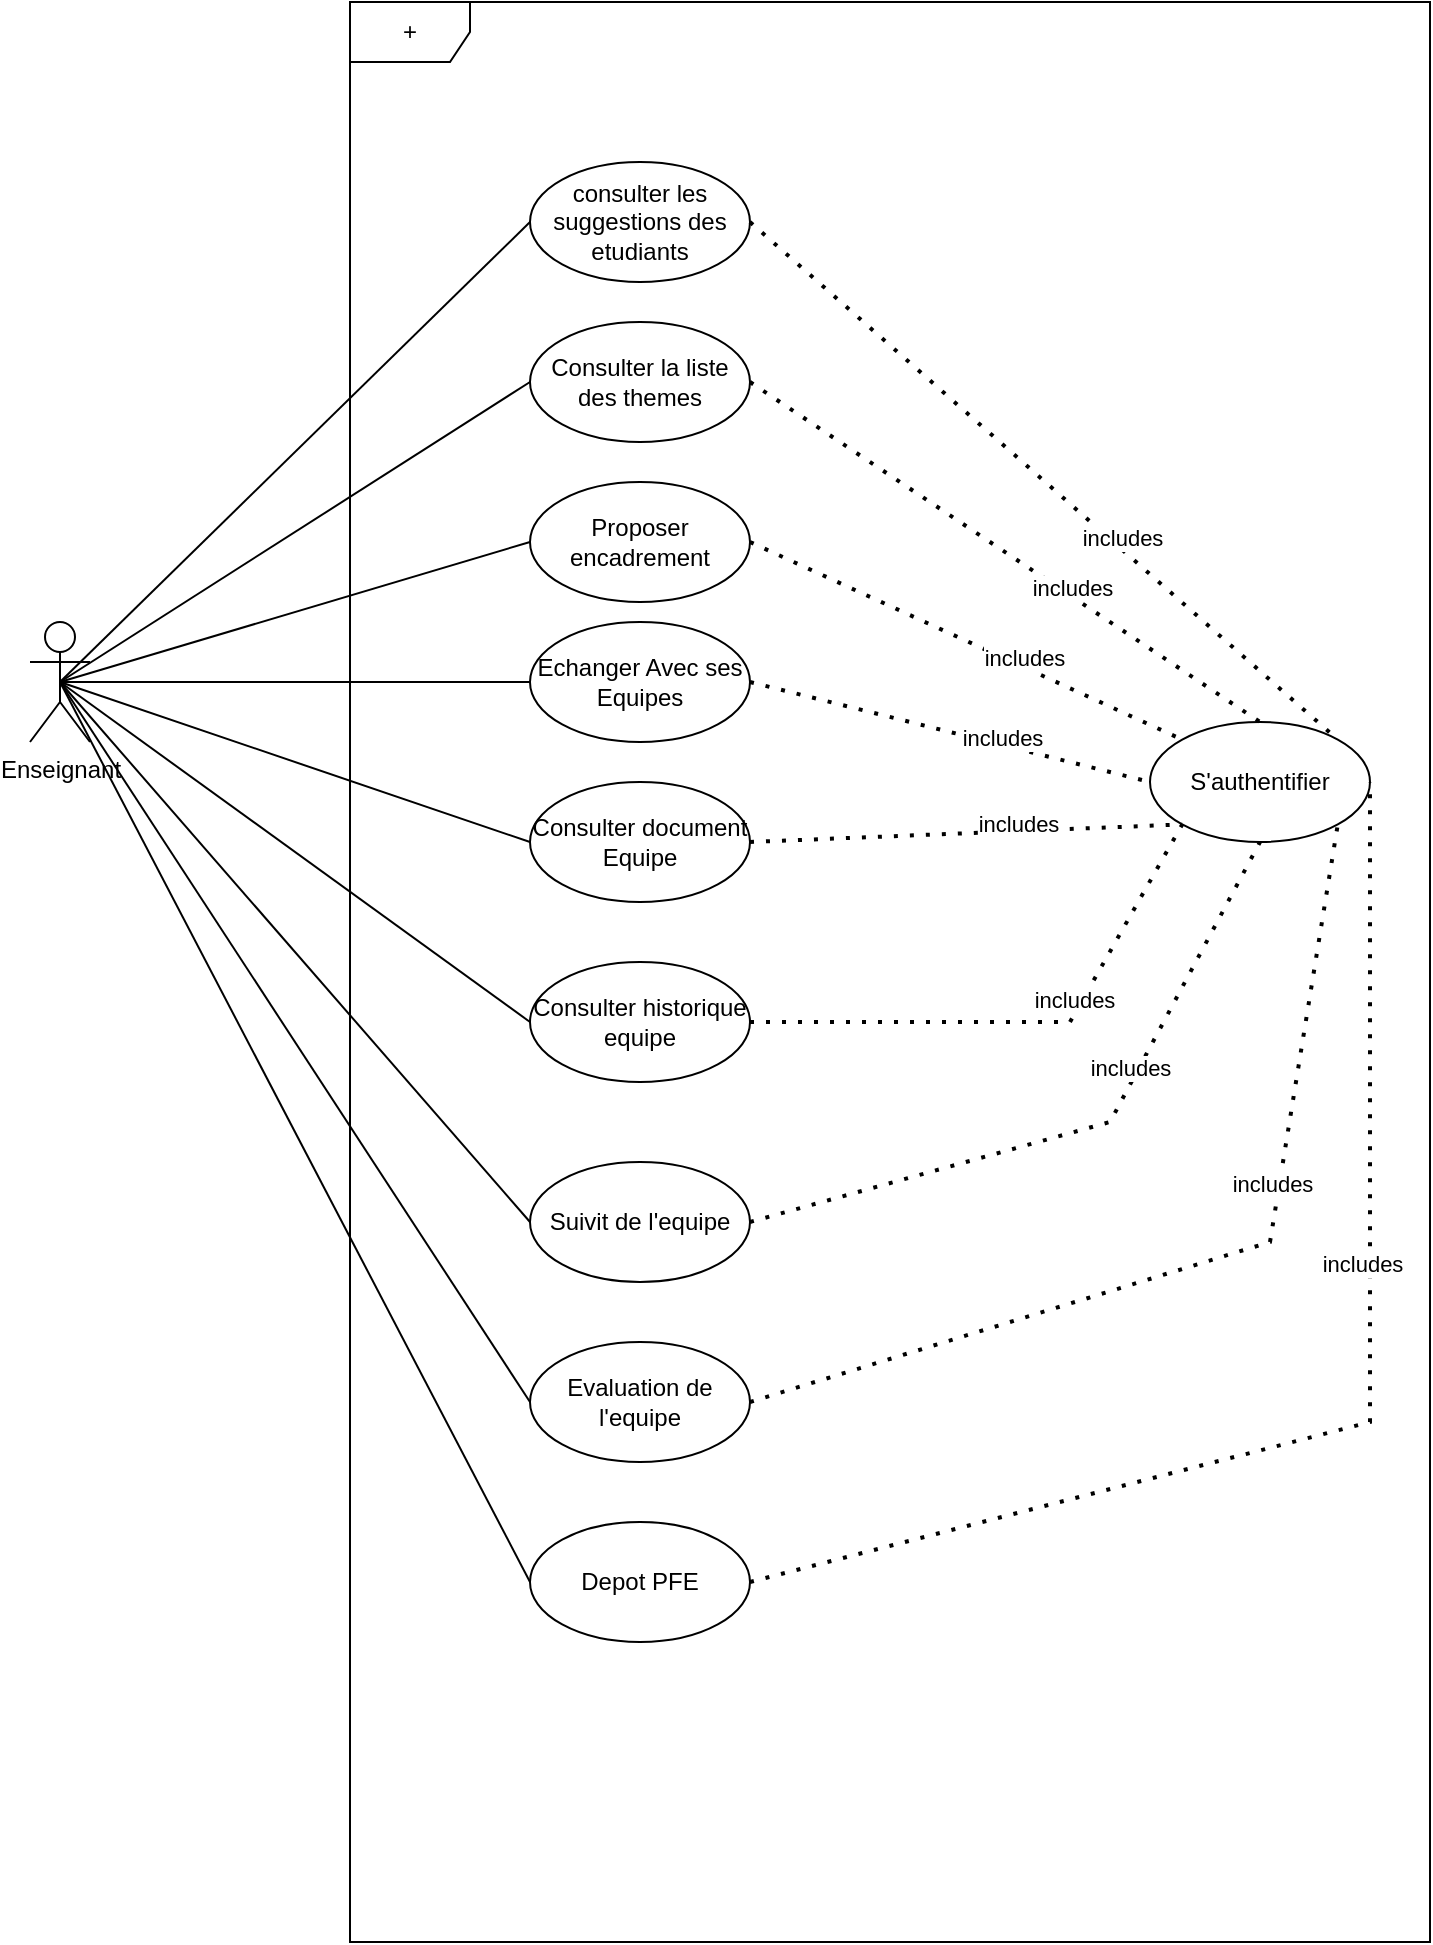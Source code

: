 <mxfile version="16.6.6" type="github">
  <diagram id="6mWhnLM4HhdLklqzZbzq" name="Page-1">
    <mxGraphModel dx="1180" dy="580" grid="1" gridSize="10" guides="1" tooltips="1" connect="1" arrows="1" fold="1" page="1" pageScale="1" pageWidth="827" pageHeight="1169" math="0" shadow="0">
      <root>
        <mxCell id="0" />
        <mxCell id="1" parent="0" />
        <mxCell id="H8sXZKmlOhGTaslM25iI-1" value="+" style="shape=umlFrame;whiteSpace=wrap;html=1;" parent="1" vertex="1">
          <mxGeometry x="240" y="40" width="540" height="970" as="geometry" />
        </mxCell>
        <mxCell id="H8sXZKmlOhGTaslM25iI-2" value="Enseignant" style="shape=umlActor;verticalLabelPosition=bottom;verticalAlign=top;html=1;outlineConnect=0;" parent="1" vertex="1">
          <mxGeometry x="80" y="350" width="30" height="60" as="geometry" />
        </mxCell>
        <mxCell id="H8sXZKmlOhGTaslM25iI-3" value="consulter les suggestions des etudiants" style="ellipse;whiteSpace=wrap;html=1;" parent="1" vertex="1">
          <mxGeometry x="330" y="120" width="110" height="60" as="geometry" />
        </mxCell>
        <mxCell id="H8sXZKmlOhGTaslM25iI-5" value="Consulter la liste des themes" style="ellipse;whiteSpace=wrap;html=1;" parent="1" vertex="1">
          <mxGeometry x="330" y="200" width="110" height="60" as="geometry" />
        </mxCell>
        <mxCell id="H8sXZKmlOhGTaslM25iI-6" value="Proposer encadrement" style="ellipse;whiteSpace=wrap;html=1;" parent="1" vertex="1">
          <mxGeometry x="330" y="280" width="110" height="60" as="geometry" />
        </mxCell>
        <mxCell id="5gqP__IOoCqP4Ey7bsc8-1" value="" style="endArrow=none;html=1;rounded=0;entryX=0;entryY=0.5;entryDx=0;entryDy=0;exitX=0.5;exitY=0.5;exitDx=0;exitDy=0;exitPerimeter=0;" edge="1" parent="1" source="H8sXZKmlOhGTaslM25iI-2" target="H8sXZKmlOhGTaslM25iI-3">
          <mxGeometry width="50" height="50" relative="1" as="geometry">
            <mxPoint x="190" y="130" as="sourcePoint" />
            <mxPoint x="240" y="80" as="targetPoint" />
          </mxGeometry>
        </mxCell>
        <mxCell id="5gqP__IOoCqP4Ey7bsc8-2" value="" style="endArrow=none;html=1;rounded=0;entryX=0;entryY=0.5;entryDx=0;entryDy=0;exitX=0.5;exitY=0.5;exitDx=0;exitDy=0;exitPerimeter=0;" edge="1" parent="1" source="H8sXZKmlOhGTaslM25iI-2" target="H8sXZKmlOhGTaslM25iI-5">
          <mxGeometry width="50" height="50" relative="1" as="geometry">
            <mxPoint x="170" y="280" as="sourcePoint" />
            <mxPoint x="220" y="230" as="targetPoint" />
          </mxGeometry>
        </mxCell>
        <mxCell id="5gqP__IOoCqP4Ey7bsc8-3" value="" style="endArrow=none;html=1;rounded=0;entryX=0;entryY=0.5;entryDx=0;entryDy=0;exitX=0.5;exitY=0.5;exitDx=0;exitDy=0;exitPerimeter=0;" edge="1" parent="1" source="H8sXZKmlOhGTaslM25iI-2" target="H8sXZKmlOhGTaslM25iI-6">
          <mxGeometry width="50" height="50" relative="1" as="geometry">
            <mxPoint x="140" y="220" as="sourcePoint" />
            <mxPoint x="190" y="170" as="targetPoint" />
          </mxGeometry>
        </mxCell>
        <mxCell id="5gqP__IOoCqP4Ey7bsc8-7" value="Echanger Avec ses Equipes&lt;br&gt;" style="ellipse;whiteSpace=wrap;html=1;" vertex="1" parent="1">
          <mxGeometry x="330" y="350" width="110" height="60" as="geometry" />
        </mxCell>
        <mxCell id="5gqP__IOoCqP4Ey7bsc8-8" value="Consulter document Equipe" style="ellipse;whiteSpace=wrap;html=1;" vertex="1" parent="1">
          <mxGeometry x="330" y="430" width="110" height="60" as="geometry" />
        </mxCell>
        <mxCell id="5gqP__IOoCqP4Ey7bsc8-9" value="Consulter historique equipe" style="ellipse;whiteSpace=wrap;html=1;" vertex="1" parent="1">
          <mxGeometry x="330" y="520" width="110" height="60" as="geometry" />
        </mxCell>
        <mxCell id="5gqP__IOoCqP4Ey7bsc8-10" value="Suivit de l&#39;equipe" style="ellipse;whiteSpace=wrap;html=1;" vertex="1" parent="1">
          <mxGeometry x="330" y="620" width="110" height="60" as="geometry" />
        </mxCell>
        <mxCell id="5gqP__IOoCqP4Ey7bsc8-11" value="Evaluation de l&#39;equipe" style="ellipse;whiteSpace=wrap;html=1;" vertex="1" parent="1">
          <mxGeometry x="330" y="710" width="110" height="60" as="geometry" />
        </mxCell>
        <mxCell id="5gqP__IOoCqP4Ey7bsc8-12" value="" style="endArrow=none;html=1;rounded=0;entryX=0;entryY=0.5;entryDx=0;entryDy=0;exitX=0.5;exitY=0.5;exitDx=0;exitDy=0;exitPerimeter=0;" edge="1" parent="1" source="H8sXZKmlOhGTaslM25iI-2" target="5gqP__IOoCqP4Ey7bsc8-7">
          <mxGeometry width="50" height="50" relative="1" as="geometry">
            <mxPoint x="90" y="370" as="sourcePoint" />
            <mxPoint x="140" y="320" as="targetPoint" />
          </mxGeometry>
        </mxCell>
        <mxCell id="5gqP__IOoCqP4Ey7bsc8-13" value="" style="endArrow=none;html=1;rounded=0;entryX=0;entryY=0.5;entryDx=0;entryDy=0;exitX=0.5;exitY=0.5;exitDx=0;exitDy=0;exitPerimeter=0;" edge="1" parent="1" source="H8sXZKmlOhGTaslM25iI-2" target="5gqP__IOoCqP4Ey7bsc8-8">
          <mxGeometry width="50" height="50" relative="1" as="geometry">
            <mxPoint x="120" y="310" as="sourcePoint" />
            <mxPoint x="340" y="390.0" as="targetPoint" />
          </mxGeometry>
        </mxCell>
        <mxCell id="5gqP__IOoCqP4Ey7bsc8-14" value="" style="endArrow=none;html=1;rounded=0;entryX=0;entryY=0.5;entryDx=0;entryDy=0;exitX=0.5;exitY=0.5;exitDx=0;exitDy=0;exitPerimeter=0;" edge="1" parent="1" source="H8sXZKmlOhGTaslM25iI-2" target="5gqP__IOoCqP4Ey7bsc8-9">
          <mxGeometry width="50" height="50" relative="1" as="geometry">
            <mxPoint x="100" y="410" as="sourcePoint" />
            <mxPoint x="340" y="470" as="targetPoint" />
          </mxGeometry>
        </mxCell>
        <mxCell id="5gqP__IOoCqP4Ey7bsc8-15" value="" style="endArrow=none;html=1;rounded=0;exitX=0.5;exitY=0.5;exitDx=0;exitDy=0;exitPerimeter=0;entryX=0;entryY=0.5;entryDx=0;entryDy=0;" edge="1" parent="1" source="H8sXZKmlOhGTaslM25iI-2" target="5gqP__IOoCqP4Ey7bsc8-10">
          <mxGeometry width="50" height="50" relative="1" as="geometry">
            <mxPoint x="160" y="600" as="sourcePoint" />
            <mxPoint x="210" y="550" as="targetPoint" />
          </mxGeometry>
        </mxCell>
        <mxCell id="5gqP__IOoCqP4Ey7bsc8-16" value="" style="endArrow=none;html=1;rounded=0;entryX=0;entryY=0.5;entryDx=0;entryDy=0;exitX=0.5;exitY=0.5;exitDx=0;exitDy=0;exitPerimeter=0;" edge="1" parent="1" source="H8sXZKmlOhGTaslM25iI-2" target="5gqP__IOoCqP4Ey7bsc8-11">
          <mxGeometry width="50" height="50" relative="1" as="geometry">
            <mxPoint x="120" y="670" as="sourcePoint" />
            <mxPoint x="170" y="620" as="targetPoint" />
          </mxGeometry>
        </mxCell>
        <mxCell id="5gqP__IOoCqP4Ey7bsc8-17" value="S&#39;authentifier" style="ellipse;whiteSpace=wrap;html=1;" vertex="1" parent="1">
          <mxGeometry x="640" y="400" width="110" height="60" as="geometry" />
        </mxCell>
        <mxCell id="5gqP__IOoCqP4Ey7bsc8-18" value="" style="endArrow=none;dashed=1;html=1;dashPattern=1 3;strokeWidth=2;rounded=0;exitX=1;exitY=0.5;exitDx=0;exitDy=0;entryX=1;entryY=1;entryDx=0;entryDy=0;" edge="1" parent="1" source="5gqP__IOoCqP4Ey7bsc8-11" target="5gqP__IOoCqP4Ey7bsc8-17">
          <mxGeometry width="50" height="50" relative="1" as="geometry">
            <mxPoint x="550" y="370" as="sourcePoint" />
            <mxPoint x="600" y="320" as="targetPoint" />
            <Array as="points">
              <mxPoint x="700" y="660" />
            </Array>
          </mxGeometry>
        </mxCell>
        <mxCell id="5gqP__IOoCqP4Ey7bsc8-19" value="includes" style="edgeLabel;html=1;align=center;verticalAlign=middle;resizable=0;points=[];" vertex="1" connectable="0" parent="5gqP__IOoCqP4Ey7bsc8-18">
          <mxGeometry x="0.246" y="4" relative="1" as="geometry">
            <mxPoint as="offset" />
          </mxGeometry>
        </mxCell>
        <mxCell id="5gqP__IOoCqP4Ey7bsc8-22" value="" style="endArrow=none;dashed=1;html=1;dashPattern=1 3;strokeWidth=2;rounded=0;exitX=1;exitY=0.5;exitDx=0;exitDy=0;entryX=0.5;entryY=1;entryDx=0;entryDy=0;" edge="1" parent="1" source="5gqP__IOoCqP4Ey7bsc8-10" target="5gqP__IOoCqP4Ey7bsc8-17">
          <mxGeometry width="50" height="50" relative="1" as="geometry">
            <mxPoint x="450" y="750" as="sourcePoint" />
            <mxPoint x="743.532" y="461.407" as="targetPoint" />
            <Array as="points">
              <mxPoint x="620" y="600" />
            </Array>
          </mxGeometry>
        </mxCell>
        <mxCell id="5gqP__IOoCqP4Ey7bsc8-23" value="includes" style="edgeLabel;html=1;align=center;verticalAlign=middle;resizable=0;points=[];" vertex="1" connectable="0" parent="5gqP__IOoCqP4Ey7bsc8-22">
          <mxGeometry x="0.246" y="4" relative="1" as="geometry">
            <mxPoint as="offset" />
          </mxGeometry>
        </mxCell>
        <mxCell id="5gqP__IOoCqP4Ey7bsc8-24" value="" style="endArrow=none;dashed=1;html=1;dashPattern=1 3;strokeWidth=2;rounded=0;exitX=1;exitY=0.5;exitDx=0;exitDy=0;entryX=0;entryY=1;entryDx=0;entryDy=0;" edge="1" parent="1" source="5gqP__IOoCqP4Ey7bsc8-9" target="5gqP__IOoCqP4Ey7bsc8-17">
          <mxGeometry width="50" height="50" relative="1" as="geometry">
            <mxPoint x="450" y="660" as="sourcePoint" />
            <mxPoint x="705" y="470" as="targetPoint" />
            <Array as="points">
              <mxPoint x="600" y="550" />
            </Array>
          </mxGeometry>
        </mxCell>
        <mxCell id="5gqP__IOoCqP4Ey7bsc8-25" value="includes" style="edgeLabel;html=1;align=center;verticalAlign=middle;resizable=0;points=[];" vertex="1" connectable="0" parent="5gqP__IOoCqP4Ey7bsc8-24">
          <mxGeometry x="0.246" y="4" relative="1" as="geometry">
            <mxPoint as="offset" />
          </mxGeometry>
        </mxCell>
        <mxCell id="5gqP__IOoCqP4Ey7bsc8-26" value="" style="endArrow=none;dashed=1;html=1;dashPattern=1 3;strokeWidth=2;rounded=0;exitX=1;exitY=0.5;exitDx=0;exitDy=0;entryX=0;entryY=1;entryDx=0;entryDy=0;" edge="1" parent="1" source="5gqP__IOoCqP4Ey7bsc8-8" target="5gqP__IOoCqP4Ey7bsc8-17">
          <mxGeometry width="50" height="50" relative="1" as="geometry">
            <mxPoint x="450" y="560" as="sourcePoint" />
            <mxPoint x="666.468" y="461.407" as="targetPoint" />
            <Array as="points" />
          </mxGeometry>
        </mxCell>
        <mxCell id="5gqP__IOoCqP4Ey7bsc8-27" value="includes" style="edgeLabel;html=1;align=center;verticalAlign=middle;resizable=0;points=[];" vertex="1" connectable="0" parent="5gqP__IOoCqP4Ey7bsc8-26">
          <mxGeometry x="0.246" y="4" relative="1" as="geometry">
            <mxPoint as="offset" />
          </mxGeometry>
        </mxCell>
        <mxCell id="5gqP__IOoCqP4Ey7bsc8-28" value="" style="endArrow=none;dashed=1;html=1;dashPattern=1 3;strokeWidth=2;rounded=0;exitX=1;exitY=0.5;exitDx=0;exitDy=0;entryX=0;entryY=0.5;entryDx=0;entryDy=0;" edge="1" parent="1" source="5gqP__IOoCqP4Ey7bsc8-7" target="5gqP__IOoCqP4Ey7bsc8-17">
          <mxGeometry width="50" height="50" relative="1" as="geometry">
            <mxPoint x="450" y="470" as="sourcePoint" />
            <mxPoint x="666.468" y="461.407" as="targetPoint" />
            <Array as="points" />
          </mxGeometry>
        </mxCell>
        <mxCell id="5gqP__IOoCqP4Ey7bsc8-29" value="includes" style="edgeLabel;html=1;align=center;verticalAlign=middle;resizable=0;points=[];" vertex="1" connectable="0" parent="5gqP__IOoCqP4Ey7bsc8-28">
          <mxGeometry x="0.246" y="4" relative="1" as="geometry">
            <mxPoint as="offset" />
          </mxGeometry>
        </mxCell>
        <mxCell id="5gqP__IOoCqP4Ey7bsc8-30" value="" style="endArrow=none;dashed=1;html=1;dashPattern=1 3;strokeWidth=2;rounded=0;exitX=1;exitY=0.5;exitDx=0;exitDy=0;entryX=0;entryY=0;entryDx=0;entryDy=0;" edge="1" parent="1" source="H8sXZKmlOhGTaslM25iI-6" target="5gqP__IOoCqP4Ey7bsc8-17">
          <mxGeometry width="50" height="50" relative="1" as="geometry">
            <mxPoint x="450" y="390" as="sourcePoint" />
            <mxPoint x="650" y="440" as="targetPoint" />
            <Array as="points" />
          </mxGeometry>
        </mxCell>
        <mxCell id="5gqP__IOoCqP4Ey7bsc8-31" value="includes" style="edgeLabel;html=1;align=center;verticalAlign=middle;resizable=0;points=[];" vertex="1" connectable="0" parent="5gqP__IOoCqP4Ey7bsc8-30">
          <mxGeometry x="0.246" y="4" relative="1" as="geometry">
            <mxPoint as="offset" />
          </mxGeometry>
        </mxCell>
        <mxCell id="5gqP__IOoCqP4Ey7bsc8-32" value="" style="endArrow=none;dashed=1;html=1;dashPattern=1 3;strokeWidth=2;rounded=0;exitX=1;exitY=0.5;exitDx=0;exitDy=0;entryX=0.5;entryY=0;entryDx=0;entryDy=0;" edge="1" parent="1" source="H8sXZKmlOhGTaslM25iI-5" target="5gqP__IOoCqP4Ey7bsc8-17">
          <mxGeometry width="50" height="50" relative="1" as="geometry">
            <mxPoint x="450" y="320" as="sourcePoint" />
            <mxPoint x="666.468" y="418.593" as="targetPoint" />
            <Array as="points" />
          </mxGeometry>
        </mxCell>
        <mxCell id="5gqP__IOoCqP4Ey7bsc8-33" value="includes" style="edgeLabel;html=1;align=center;verticalAlign=middle;resizable=0;points=[];" vertex="1" connectable="0" parent="5gqP__IOoCqP4Ey7bsc8-32">
          <mxGeometry x="0.246" y="4" relative="1" as="geometry">
            <mxPoint as="offset" />
          </mxGeometry>
        </mxCell>
        <mxCell id="5gqP__IOoCqP4Ey7bsc8-34" value="" style="endArrow=none;dashed=1;html=1;dashPattern=1 3;strokeWidth=2;rounded=0;exitX=1;exitY=0.5;exitDx=0;exitDy=0;entryX=1;entryY=0;entryDx=0;entryDy=0;" edge="1" parent="1" source="H8sXZKmlOhGTaslM25iI-3" target="5gqP__IOoCqP4Ey7bsc8-17">
          <mxGeometry width="50" height="50" relative="1" as="geometry">
            <mxPoint x="450" y="240" as="sourcePoint" />
            <mxPoint x="705" y="410" as="targetPoint" />
            <Array as="points" />
          </mxGeometry>
        </mxCell>
        <mxCell id="5gqP__IOoCqP4Ey7bsc8-35" value="includes" style="edgeLabel;html=1;align=center;verticalAlign=middle;resizable=0;points=[];" vertex="1" connectable="0" parent="5gqP__IOoCqP4Ey7bsc8-34">
          <mxGeometry x="0.246" y="4" relative="1" as="geometry">
            <mxPoint as="offset" />
          </mxGeometry>
        </mxCell>
        <mxCell id="5gqP__IOoCqP4Ey7bsc8-36" value="Depot PFE" style="ellipse;whiteSpace=wrap;html=1;" vertex="1" parent="1">
          <mxGeometry x="330" y="800" width="110" height="60" as="geometry" />
        </mxCell>
        <mxCell id="5gqP__IOoCqP4Ey7bsc8-38" value="" style="endArrow=none;html=1;rounded=0;entryX=0.5;entryY=0.5;entryDx=0;entryDy=0;entryPerimeter=0;exitX=0;exitY=0.5;exitDx=0;exitDy=0;" edge="1" parent="1" source="5gqP__IOoCqP4Ey7bsc8-36" target="H8sXZKmlOhGTaslM25iI-2">
          <mxGeometry width="50" height="50" relative="1" as="geometry">
            <mxPoint x="130" y="710" as="sourcePoint" />
            <mxPoint x="180" y="660" as="targetPoint" />
          </mxGeometry>
        </mxCell>
        <mxCell id="5gqP__IOoCqP4Ey7bsc8-39" value="" style="endArrow=none;dashed=1;html=1;dashPattern=1 3;strokeWidth=2;rounded=0;exitX=1;exitY=0.5;exitDx=0;exitDy=0;entryX=1;entryY=0.5;entryDx=0;entryDy=0;" edge="1" parent="1" source="5gqP__IOoCqP4Ey7bsc8-36" target="5gqP__IOoCqP4Ey7bsc8-17">
          <mxGeometry width="50" height="50" relative="1" as="geometry">
            <mxPoint x="450" y="750" as="sourcePoint" />
            <mxPoint x="744.579" y="460.831" as="targetPoint" />
            <Array as="points">
              <mxPoint x="750" y="750" />
            </Array>
          </mxGeometry>
        </mxCell>
        <mxCell id="5gqP__IOoCqP4Ey7bsc8-40" value="includes" style="edgeLabel;html=1;align=center;verticalAlign=middle;resizable=0;points=[];" vertex="1" connectable="0" parent="5gqP__IOoCqP4Ey7bsc8-39">
          <mxGeometry x="0.246" y="4" relative="1" as="geometry">
            <mxPoint as="offset" />
          </mxGeometry>
        </mxCell>
      </root>
    </mxGraphModel>
  </diagram>
</mxfile>
